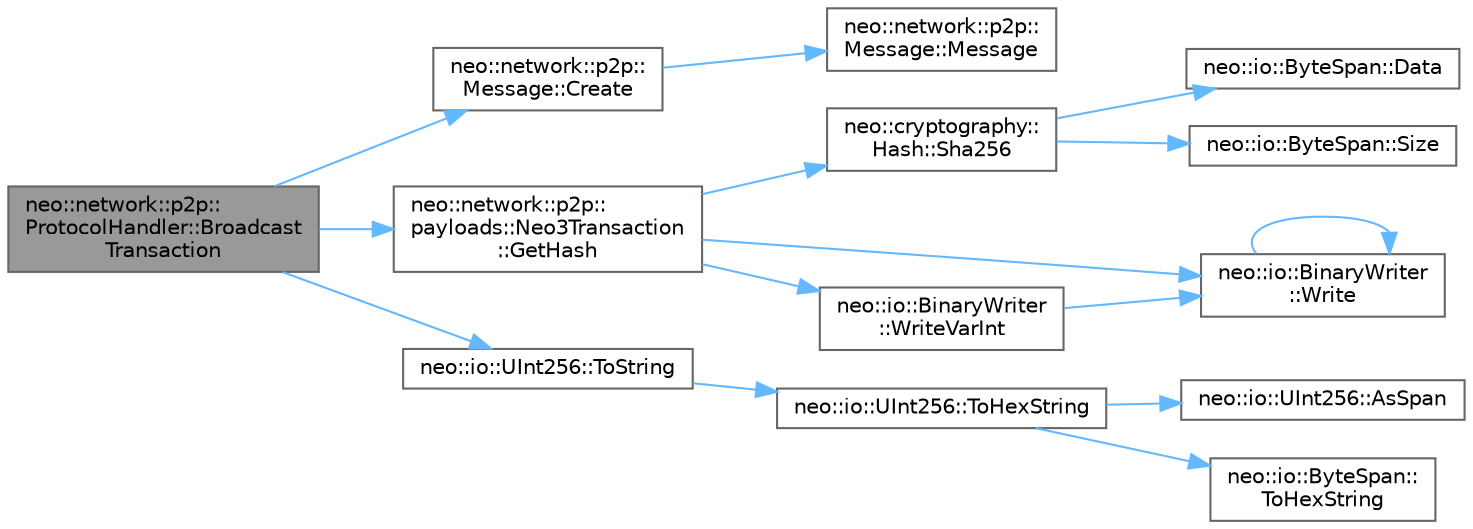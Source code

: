digraph "neo::network::p2p::ProtocolHandler::BroadcastTransaction"
{
 // LATEX_PDF_SIZE
  bgcolor="transparent";
  edge [fontname=Helvetica,fontsize=10,labelfontname=Helvetica,labelfontsize=10];
  node [fontname=Helvetica,fontsize=10,shape=box,height=0.2,width=0.4];
  rankdir="LR";
  Node1 [id="Node000001",label="neo::network::p2p::\lProtocolHandler::Broadcast\lTransaction",height=0.2,width=0.4,color="gray40", fillcolor="grey60", style="filled", fontcolor="black",tooltip="Broadcast transaction to network."];
  Node1 -> Node2 [id="edge15_Node000001_Node000002",color="steelblue1",style="solid",tooltip=" "];
  Node2 [id="Node000002",label="neo::network::p2p::\lMessage::Create",height=0.2,width=0.4,color="grey40", fillcolor="white", style="filled",URL="$classneo_1_1network_1_1p2p_1_1_message.html#ae3142f00d9d6d585d97648bdf6d62759",tooltip="Creates a new Message."];
  Node2 -> Node3 [id="edge16_Node000002_Node000003",color="steelblue1",style="solid",tooltip=" "];
  Node3 [id="Node000003",label="neo::network::p2p::\lMessage::Message",height=0.2,width=0.4,color="grey40", fillcolor="white", style="filled",URL="$classneo_1_1network_1_1p2p_1_1_message.html#ad500547950c4cfac21e99587e0f8f05a",tooltip="Constructs an empty Message."];
  Node1 -> Node4 [id="edge17_Node000001_Node000004",color="steelblue1",style="solid",tooltip=" "];
  Node4 [id="Node000004",label="neo::network::p2p::\lpayloads::Neo3Transaction\l::GetHash",height=0.2,width=0.4,color="grey40", fillcolor="white", style="filled",URL="$classneo_1_1network_1_1p2p_1_1payloads_1_1_neo3_transaction.html#ace06ea36a27942bcb338585d8f8db380",tooltip="Gets the hash of the transaction."];
  Node4 -> Node5 [id="edge18_Node000004_Node000005",color="steelblue1",style="solid",tooltip=" "];
  Node5 [id="Node000005",label="neo::cryptography::\lHash::Sha256",height=0.2,width=0.4,color="grey40", fillcolor="white", style="filled",URL="$classneo_1_1cryptography_1_1_hash.html#a45b12e21ad2391d1919f3eb7b61f683a",tooltip="Computes SHA256 hash."];
  Node5 -> Node6 [id="edge19_Node000005_Node000006",color="steelblue1",style="solid",tooltip=" "];
  Node6 [id="Node000006",label="neo::io::ByteSpan::Data",height=0.2,width=0.4,color="grey40", fillcolor="white", style="filled",URL="$classneo_1_1io_1_1_byte_span.html#a0285a19eb5cd212ecd1079e0bc5e494c",tooltip="Gets a pointer to the data."];
  Node5 -> Node7 [id="edge20_Node000005_Node000007",color="steelblue1",style="solid",tooltip=" "];
  Node7 [id="Node000007",label="neo::io::ByteSpan::Size",height=0.2,width=0.4,color="grey40", fillcolor="white", style="filled",URL="$classneo_1_1io_1_1_byte_span.html#a4a869430800a37dcbeefac6f36468fcb",tooltip="Gets the size of the ByteSpan."];
  Node4 -> Node8 [id="edge21_Node000004_Node000008",color="steelblue1",style="solid",tooltip=" "];
  Node8 [id="Node000008",label="neo::io::BinaryWriter\l::Write",height=0.2,width=0.4,color="grey40", fillcolor="white", style="filled",URL="$classneo_1_1io_1_1_binary_writer.html#ac50767ade20a9099ba7e6b6ed684ef45",tooltip="Writes a boolean value to the stream."];
  Node8 -> Node8 [id="edge22_Node000008_Node000008",color="steelblue1",style="solid",tooltip=" "];
  Node4 -> Node9 [id="edge23_Node000004_Node000009",color="steelblue1",style="solid",tooltip=" "];
  Node9 [id="Node000009",label="neo::io::BinaryWriter\l::WriteVarInt",height=0.2,width=0.4,color="grey40", fillcolor="white", style="filled",URL="$classneo_1_1io_1_1_binary_writer.html#a39fc5781e0d7a018ac8a1d86fea0cd4e",tooltip="Writes a variable-length integer to the stream."];
  Node9 -> Node8 [id="edge24_Node000009_Node000008",color="steelblue1",style="solid",tooltip=" "];
  Node1 -> Node10 [id="edge25_Node000001_Node000010",color="steelblue1",style="solid",tooltip=" "];
  Node10 [id="Node000010",label="neo::io::UInt256::ToString",height=0.2,width=0.4,color="grey40", fillcolor="white", style="filled",URL="$classneo_1_1io_1_1_u_int256.html#a0b24d2f84ca2f20cbbd83da8757a5c70",tooltip="Converts this UInt256 to a string."];
  Node10 -> Node11 [id="edge26_Node000010_Node000011",color="steelblue1",style="solid",tooltip=" "];
  Node11 [id="Node000011",label="neo::io::UInt256::ToHexString",height=0.2,width=0.4,color="grey40", fillcolor="white", style="filled",URL="$classneo_1_1io_1_1_u_int256.html#aa69fe5a626765e379a37d00544fd8fb6",tooltip="Converts the UInt256 to a hexadecimal string."];
  Node11 -> Node12 [id="edge27_Node000011_Node000012",color="steelblue1",style="solid",tooltip=" "];
  Node12 [id="Node000012",label="neo::io::UInt256::AsSpan",height=0.2,width=0.4,color="grey40", fillcolor="white", style="filled",URL="$classneo_1_1io_1_1_u_int256.html#ae5761853e28717345771c7c97b104994",tooltip="Converts the UInt256 to a ByteSpan."];
  Node11 -> Node13 [id="edge28_Node000011_Node000013",color="steelblue1",style="solid",tooltip=" "];
  Node13 [id="Node000013",label="neo::io::ByteSpan::\lToHexString",height=0.2,width=0.4,color="grey40", fillcolor="white", style="filled",URL="$classneo_1_1io_1_1_byte_span.html#a5bdc6499f1966458a9ceda1274ba0c2e",tooltip="Converts the ByteSpan to a hexadecimal string."];
}
